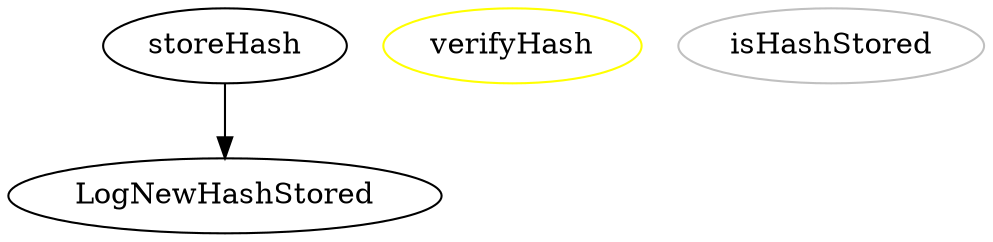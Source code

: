 strict digraph {
  storeHash
  LogNewHashStored
  verifyHash [color=yellow]
  isHashStored [color=gray]
  storeHash -> LogNewHashStored
}

